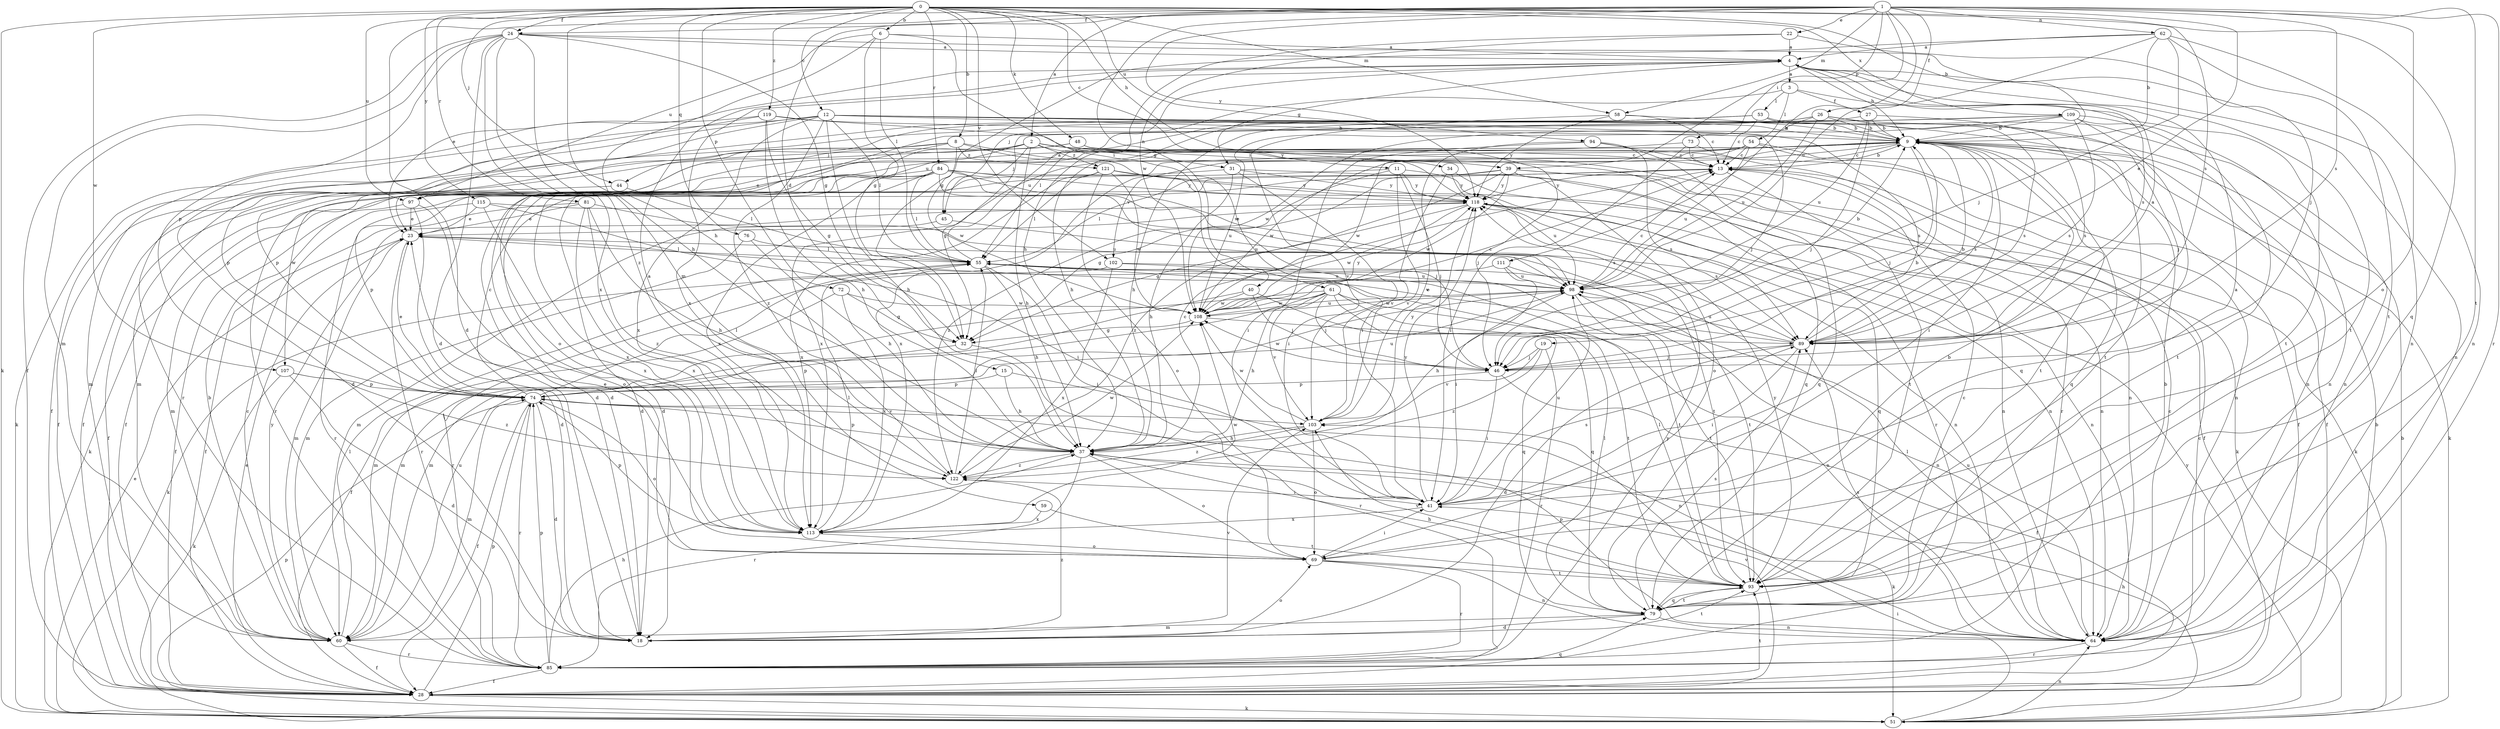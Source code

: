 strict digraph  {
0;
1;
2;
3;
4;
6;
8;
9;
11;
12;
13;
15;
18;
19;
22;
23;
24;
26;
27;
28;
31;
32;
34;
37;
39;
40;
41;
44;
45;
46;
48;
51;
53;
54;
55;
58;
59;
60;
61;
62;
64;
69;
72;
73;
74;
76;
79;
81;
84;
85;
89;
93;
94;
97;
98;
102;
103;
107;
108;
109;
111;
113;
115;
118;
119;
121;
122;
0 -> 6  [label=b];
0 -> 8  [label=b];
0 -> 9  [label=b];
0 -> 11  [label=c];
0 -> 12  [label=c];
0 -> 24  [label=f];
0 -> 34  [label=h];
0 -> 37  [label=h];
0 -> 44  [label=j];
0 -> 48  [label=k];
0 -> 51  [label=k];
0 -> 58  [label=m];
0 -> 72  [label=p];
0 -> 76  [label=q];
0 -> 79  [label=q];
0 -> 81  [label=r];
0 -> 84  [label=r];
0 -> 89  [label=s];
0 -> 94  [label=u];
0 -> 102  [label=v];
0 -> 107  [label=w];
0 -> 109  [label=x];
0 -> 115  [label=y];
0 -> 119  [label=z];
1 -> 2  [label=a];
1 -> 15  [label=d];
1 -> 18  [label=d];
1 -> 19  [label=e];
1 -> 22  [label=e];
1 -> 24  [label=f];
1 -> 26  [label=f];
1 -> 39  [label=i];
1 -> 58  [label=m];
1 -> 61  [label=n];
1 -> 62  [label=n];
1 -> 69  [label=o];
1 -> 73  [label=p];
1 -> 85  [label=r];
1 -> 89  [label=s];
1 -> 93  [label=t];
1 -> 97  [label=u];
1 -> 111  [label=x];
1 -> 118  [label=y];
2 -> 18  [label=d];
2 -> 31  [label=g];
2 -> 37  [label=h];
2 -> 39  [label=i];
2 -> 44  [label=j];
2 -> 45  [label=j];
2 -> 64  [label=n];
2 -> 85  [label=r];
2 -> 113  [label=x];
2 -> 121  [label=z];
3 -> 27  [label=f];
3 -> 45  [label=j];
3 -> 53  [label=l];
3 -> 54  [label=l];
3 -> 93  [label=t];
4 -> 3  [label=a];
4 -> 9  [label=b];
4 -> 23  [label=e];
4 -> 31  [label=g];
4 -> 64  [label=n];
4 -> 89  [label=s];
4 -> 93  [label=t];
4 -> 113  [label=x];
6 -> 4  [label=a];
6 -> 32  [label=g];
6 -> 40  [label=i];
6 -> 55  [label=l];
6 -> 59  [label=m];
6 -> 97  [label=u];
8 -> 18  [label=d];
8 -> 28  [label=f];
8 -> 41  [label=i];
8 -> 79  [label=q];
8 -> 107  [label=w];
8 -> 108  [label=w];
8 -> 121  [label=z];
9 -> 13  [label=c];
9 -> 28  [label=f];
9 -> 41  [label=i];
9 -> 46  [label=j];
9 -> 79  [label=q];
9 -> 89  [label=s];
9 -> 93  [label=t];
9 -> 97  [label=u];
9 -> 102  [label=v];
9 -> 108  [label=w];
9 -> 113  [label=x];
11 -> 46  [label=j];
11 -> 97  [label=u];
11 -> 98  [label=u];
11 -> 103  [label=v];
11 -> 118  [label=y];
11 -> 122  [label=z];
12 -> 9  [label=b];
12 -> 37  [label=h];
12 -> 46  [label=j];
12 -> 51  [label=k];
12 -> 55  [label=l];
12 -> 64  [label=n];
12 -> 74  [label=p];
12 -> 85  [label=r];
12 -> 89  [label=s];
12 -> 93  [label=t];
12 -> 113  [label=x];
12 -> 122  [label=z];
13 -> 9  [label=b];
13 -> 93  [label=t];
13 -> 118  [label=y];
15 -> 37  [label=h];
15 -> 64  [label=n];
15 -> 74  [label=p];
18 -> 69  [label=o];
18 -> 93  [label=t];
18 -> 103  [label=v];
18 -> 122  [label=z];
19 -> 46  [label=j];
19 -> 85  [label=r];
19 -> 103  [label=v];
19 -> 122  [label=z];
22 -> 4  [label=a];
22 -> 37  [label=h];
22 -> 46  [label=j];
22 -> 108  [label=w];
23 -> 55  [label=l];
23 -> 60  [label=m];
23 -> 85  [label=r];
23 -> 93  [label=t];
24 -> 4  [label=a];
24 -> 18  [label=d];
24 -> 28  [label=f];
24 -> 32  [label=g];
24 -> 37  [label=h];
24 -> 60  [label=m];
24 -> 64  [label=n];
24 -> 74  [label=p];
24 -> 113  [label=x];
24 -> 122  [label=z];
26 -> 9  [label=b];
26 -> 37  [label=h];
26 -> 46  [label=j];
26 -> 74  [label=p];
26 -> 89  [label=s];
26 -> 98  [label=u];
26 -> 108  [label=w];
27 -> 9  [label=b];
27 -> 32  [label=g];
27 -> 46  [label=j];
27 -> 89  [label=s];
27 -> 98  [label=u];
28 -> 9  [label=b];
28 -> 13  [label=c];
28 -> 23  [label=e];
28 -> 51  [label=k];
28 -> 74  [label=p];
28 -> 79  [label=q];
28 -> 93  [label=t];
28 -> 103  [label=v];
31 -> 18  [label=d];
31 -> 37  [label=h];
31 -> 51  [label=k];
31 -> 103  [label=v];
31 -> 118  [label=y];
32 -> 74  [label=p];
32 -> 85  [label=r];
34 -> 41  [label=i];
34 -> 64  [label=n];
34 -> 118  [label=y];
37 -> 13  [label=c];
37 -> 51  [label=k];
37 -> 69  [label=o];
37 -> 74  [label=p];
37 -> 85  [label=r];
37 -> 122  [label=z];
39 -> 28  [label=f];
39 -> 32  [label=g];
39 -> 51  [label=k];
39 -> 55  [label=l];
39 -> 69  [label=o];
39 -> 85  [label=r];
39 -> 108  [label=w];
39 -> 118  [label=y];
39 -> 122  [label=z];
40 -> 46  [label=j];
40 -> 60  [label=m];
40 -> 79  [label=q];
40 -> 108  [label=w];
41 -> 4  [label=a];
41 -> 89  [label=s];
41 -> 98  [label=u];
41 -> 113  [label=x];
41 -> 118  [label=y];
44 -> 28  [label=f];
44 -> 55  [label=l];
45 -> 60  [label=m];
45 -> 98  [label=u];
46 -> 9  [label=b];
46 -> 28  [label=f];
46 -> 41  [label=i];
46 -> 74  [label=p];
46 -> 108  [label=w];
48 -> 13  [label=c];
48 -> 28  [label=f];
48 -> 46  [label=j];
48 -> 85  [label=r];
51 -> 9  [label=b];
51 -> 23  [label=e];
51 -> 37  [label=h];
51 -> 41  [label=i];
51 -> 64  [label=n];
51 -> 74  [label=p];
51 -> 118  [label=y];
53 -> 9  [label=b];
53 -> 13  [label=c];
53 -> 37  [label=h];
53 -> 55  [label=l];
53 -> 60  [label=m];
53 -> 64  [label=n];
54 -> 13  [label=c];
54 -> 23  [label=e];
54 -> 28  [label=f];
54 -> 51  [label=k];
54 -> 98  [label=u];
54 -> 108  [label=w];
54 -> 113  [label=x];
55 -> 4  [label=a];
55 -> 37  [label=h];
55 -> 41  [label=i];
55 -> 98  [label=u];
58 -> 9  [label=b];
58 -> 13  [label=c];
58 -> 103  [label=v];
58 -> 118  [label=y];
59 -> 93  [label=t];
59 -> 113  [label=x];
60 -> 9  [label=b];
60 -> 13  [label=c];
60 -> 28  [label=f];
60 -> 55  [label=l];
60 -> 85  [label=r];
60 -> 98  [label=u];
60 -> 118  [label=y];
61 -> 28  [label=f];
61 -> 37  [label=h];
61 -> 46  [label=j];
61 -> 60  [label=m];
61 -> 64  [label=n];
61 -> 79  [label=q];
61 -> 93  [label=t];
61 -> 103  [label=v];
61 -> 108  [label=w];
62 -> 4  [label=a];
62 -> 9  [label=b];
62 -> 32  [label=g];
62 -> 46  [label=j];
62 -> 64  [label=n];
62 -> 93  [label=t];
62 -> 98  [label=u];
64 -> 13  [label=c];
64 -> 55  [label=l];
64 -> 74  [label=p];
64 -> 85  [label=r];
64 -> 89  [label=s];
64 -> 98  [label=u];
69 -> 9  [label=b];
69 -> 41  [label=i];
69 -> 64  [label=n];
69 -> 85  [label=r];
69 -> 93  [label=t];
72 -> 32  [label=g];
72 -> 60  [label=m];
72 -> 108  [label=w];
72 -> 113  [label=x];
73 -> 13  [label=c];
73 -> 28  [label=f];
73 -> 41  [label=i];
73 -> 64  [label=n];
74 -> 13  [label=c];
74 -> 18  [label=d];
74 -> 23  [label=e];
74 -> 28  [label=f];
74 -> 55  [label=l];
74 -> 60  [label=m];
74 -> 69  [label=o];
74 -> 85  [label=r];
74 -> 98  [label=u];
74 -> 103  [label=v];
76 -> 37  [label=h];
76 -> 55  [label=l];
76 -> 60  [label=m];
79 -> 9  [label=b];
79 -> 13  [label=c];
79 -> 18  [label=d];
79 -> 55  [label=l];
79 -> 60  [label=m];
79 -> 64  [label=n];
79 -> 89  [label=s];
79 -> 93  [label=t];
81 -> 23  [label=e];
81 -> 28  [label=f];
81 -> 37  [label=h];
81 -> 98  [label=u];
81 -> 113  [label=x];
81 -> 122  [label=z];
84 -> 18  [label=d];
84 -> 46  [label=j];
84 -> 51  [label=k];
84 -> 55  [label=l];
84 -> 60  [label=m];
84 -> 64  [label=n];
84 -> 74  [label=p];
84 -> 89  [label=s];
84 -> 98  [label=u];
84 -> 113  [label=x];
84 -> 118  [label=y];
85 -> 28  [label=f];
85 -> 37  [label=h];
85 -> 74  [label=p];
85 -> 118  [label=y];
89 -> 4  [label=a];
89 -> 9  [label=b];
89 -> 18  [label=d];
89 -> 23  [label=e];
89 -> 41  [label=i];
89 -> 46  [label=j];
89 -> 98  [label=u];
93 -> 37  [label=h];
93 -> 55  [label=l];
93 -> 79  [label=q];
93 -> 103  [label=v];
93 -> 118  [label=y];
94 -> 13  [label=c];
94 -> 41  [label=i];
94 -> 79  [label=q];
94 -> 89  [label=s];
94 -> 103  [label=v];
97 -> 18  [label=d];
97 -> 23  [label=e];
97 -> 28  [label=f];
97 -> 69  [label=o];
98 -> 9  [label=b];
98 -> 13  [label=c];
98 -> 37  [label=h];
98 -> 64  [label=n];
98 -> 93  [label=t];
98 -> 108  [label=w];
102 -> 51  [label=k];
102 -> 93  [label=t];
102 -> 98  [label=u];
102 -> 113  [label=x];
103 -> 37  [label=h];
103 -> 69  [label=o];
103 -> 108  [label=w];
103 -> 118  [label=y];
103 -> 122  [label=z];
107 -> 18  [label=d];
107 -> 51  [label=k];
107 -> 74  [label=p];
107 -> 122  [label=z];
108 -> 13  [label=c];
108 -> 32  [label=g];
108 -> 89  [label=s];
108 -> 98  [label=u];
108 -> 118  [label=y];
109 -> 9  [label=b];
109 -> 28  [label=f];
109 -> 64  [label=n];
109 -> 69  [label=o];
109 -> 79  [label=q];
109 -> 89  [label=s];
109 -> 93  [label=t];
109 -> 108  [label=w];
111 -> 41  [label=i];
111 -> 85  [label=r];
111 -> 93  [label=t];
111 -> 98  [label=u];
113 -> 23  [label=e];
113 -> 55  [label=l];
113 -> 69  [label=o];
113 -> 74  [label=p];
113 -> 108  [label=w];
115 -> 23  [label=e];
115 -> 41  [label=i];
115 -> 64  [label=n];
115 -> 85  [label=r];
115 -> 113  [label=x];
118 -> 23  [label=e];
118 -> 32  [label=g];
118 -> 64  [label=n];
118 -> 79  [label=q];
118 -> 89  [label=s];
118 -> 108  [label=w];
119 -> 9  [label=b];
119 -> 18  [label=d];
119 -> 32  [label=g];
119 -> 37  [label=h];
119 -> 60  [label=m];
119 -> 118  [label=y];
121 -> 55  [label=l];
121 -> 64  [label=n];
121 -> 69  [label=o];
121 -> 108  [label=w];
121 -> 113  [label=x];
121 -> 118  [label=y];
122 -> 4  [label=a];
122 -> 41  [label=i];
122 -> 55  [label=l];
122 -> 108  [label=w];
}
